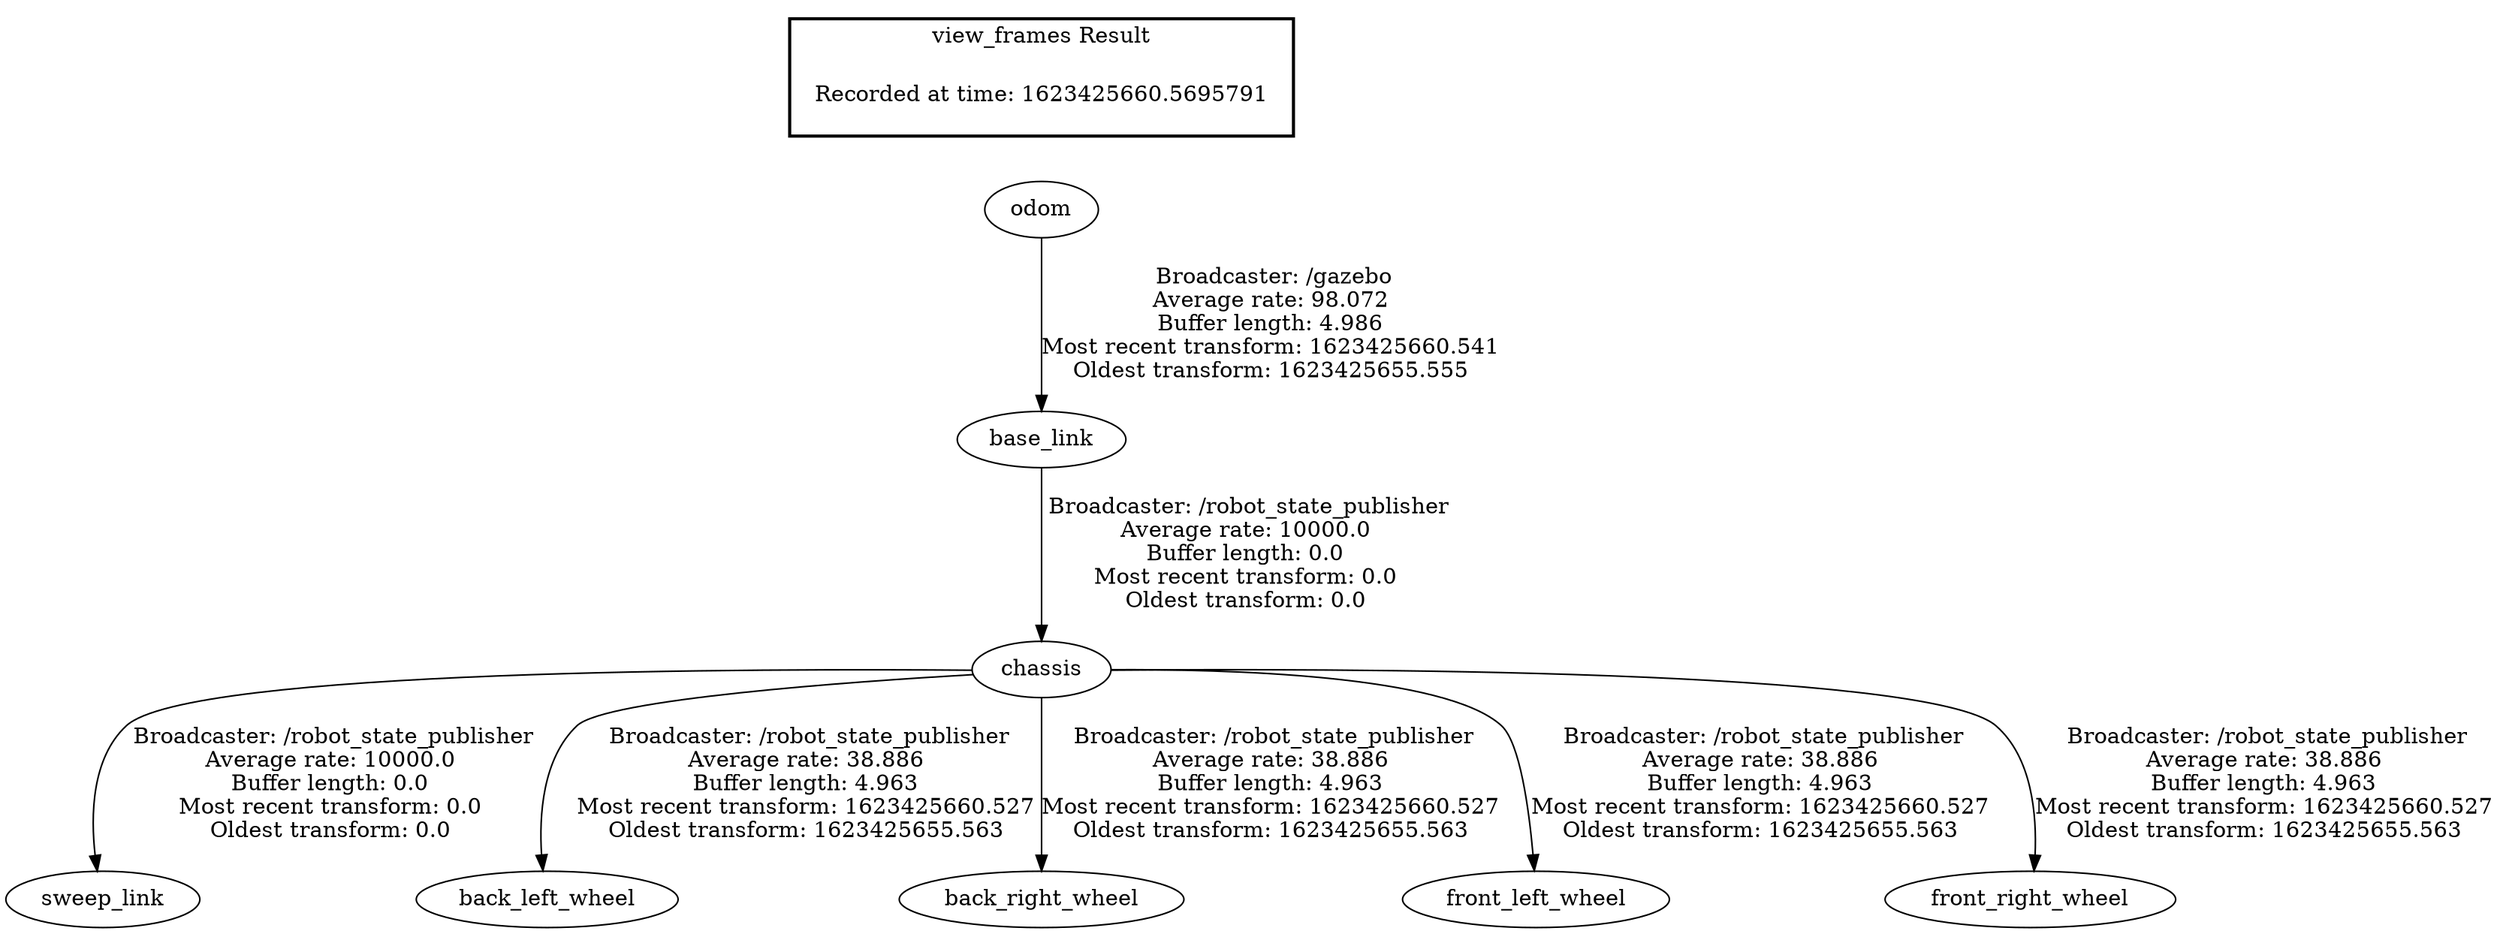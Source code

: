digraph G {
"base_link" -> "chassis"[label=" Broadcaster: /robot_state_publisher\nAverage rate: 10000.0\nBuffer length: 0.0\nMost recent transform: 0.0\nOldest transform: 0.0\n"];
"odom" -> "base_link"[label=" Broadcaster: /gazebo\nAverage rate: 98.072\nBuffer length: 4.986\nMost recent transform: 1623425660.541\nOldest transform: 1623425655.555\n"];
"chassis" -> "sweep_link"[label=" Broadcaster: /robot_state_publisher\nAverage rate: 10000.0\nBuffer length: 0.0\nMost recent transform: 0.0\nOldest transform: 0.0\n"];
"chassis" -> "back_left_wheel"[label=" Broadcaster: /robot_state_publisher\nAverage rate: 38.886\nBuffer length: 4.963\nMost recent transform: 1623425660.527\nOldest transform: 1623425655.563\n"];
"chassis" -> "back_right_wheel"[label=" Broadcaster: /robot_state_publisher\nAverage rate: 38.886\nBuffer length: 4.963\nMost recent transform: 1623425660.527\nOldest transform: 1623425655.563\n"];
"chassis" -> "front_left_wheel"[label=" Broadcaster: /robot_state_publisher\nAverage rate: 38.886\nBuffer length: 4.963\nMost recent transform: 1623425660.527\nOldest transform: 1623425655.563\n"];
"chassis" -> "front_right_wheel"[label=" Broadcaster: /robot_state_publisher\nAverage rate: 38.886\nBuffer length: 4.963\nMost recent transform: 1623425660.527\nOldest transform: 1623425655.563\n"];
edge [style=invis];
 subgraph cluster_legend { style=bold; color=black; label ="view_frames Result";
"Recorded at time: 1623425660.5695791"[ shape=plaintext ] ;
}->"odom";
}